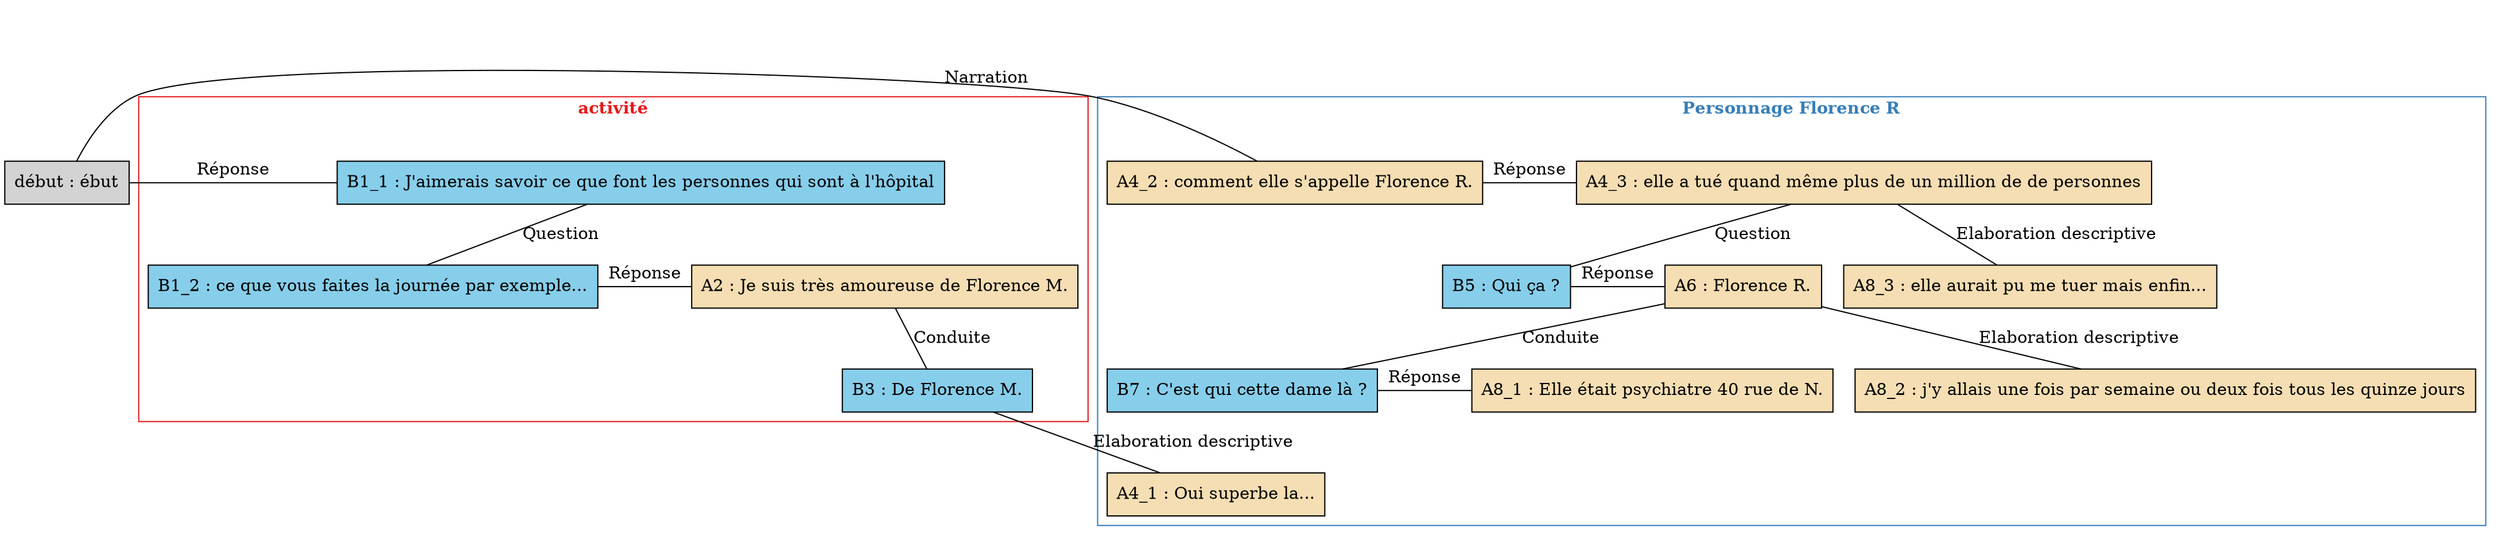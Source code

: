digraph C10 {
	node [shape=box style=filled]
	newrank=true
	zero [style=invis]
	"début" [label="début : ébut"]
	B1_1 [label="B1_1 : J'aimerais savoir ce que font les personnes qui sont à l'hôpital" fillcolor=skyblue]
	B1_2 [label="B1_2 : ce que vous faites la journée par exemple..." fillcolor=skyblue]
	A2 [label="A2 : Je suis très amoureuse de Florence M." fillcolor=wheat]
	B3 [label="B3 : De Florence M." fillcolor=skyblue]
	A4_1 [label="A4_1 : Oui superbe la..." fillcolor=wheat]
	A4_2 [label="A4_2 : comment elle s'appelle Florence R." fillcolor=wheat]
	A4_3 [label="A4_3 : elle a tué quand même plus de un million de de personnes" fillcolor=wheat]
	B5 [label="B5 : Qui ça ?" fillcolor=skyblue]
	A6 [label="A6 : Florence R." fillcolor=wheat]
	B7 [label="B7 : C'est qui cette dame là ?" fillcolor=skyblue]
	A8_1 [label="A8_1 : Elle était psychiatre 40 rue de N." fillcolor=wheat]
	A8_2 [label="A8_2 : j'y allais une fois par semaine ou deux fois tous les quinze jours" fillcolor=wheat]
	A8_3 [label="A8_3 : elle aurait pu me tuer mais enfin..." fillcolor=wheat]
	zero -> "début" [label="" style=invis]
	zero -> B1_1 [style=invis weight=1]
	"début" -> B1_1 [label="Réponse" constraint=false dir=none]
	B1_1 -> B1_2 [label=Question dir=none weight=2]
	B1_1 -> A2 [style=invis weight=1]
	B1_2 -> A2 [label="Réponse" constraint=false dir=none]
	A2 -> B3 [label=Conduite dir=none weight=2]
	zero -> A4_3 [style=invis weight=1]
	A4_2 -> A4_3 [label="Réponse" constraint=false dir=none]
	zero -> A4_2 [style=invis weight=1]
	"début" -> A4_2 [label=Narration constraint=false dir=none]
	A4_3 -> B5 [label=Question dir=none weight=2]
	A4_3 -> A6 [style=invis weight=1]
	B5 -> A6 [label="Réponse" constraint=false dir=none]
	A6 -> B7 [label=Conduite dir=none weight=2]
	A6 -> A8_1 [style=invis weight=1]
	B7 -> A8_1 [label="Réponse" constraint=false dir=none]
	A6 -> A8_2 [label="Elaboration descriptive" dir=none weight=2]
	A4_3 -> A8_3 [label="Elaboration descriptive" dir=none weight=2]
	B3 -> A4_1 [label="Elaboration descriptive" dir=none weight=2]
	subgraph cluster_1 {
		label=<<B>activité</B>>
		colorscheme=set19
		color=1
		fontcolor=1
		B1_1
		B1_2
		A2
		B3
	}
	subgraph cluster_2 {
		label=<<B>Personnage Florence R</B>>
		colorscheme=set19
		color=2
		fontcolor=2
		A4_1
		A4_2
		A4_3
		B5
		A6
		B7
		A8_1
		A8_2
		A8_3
	}
}
